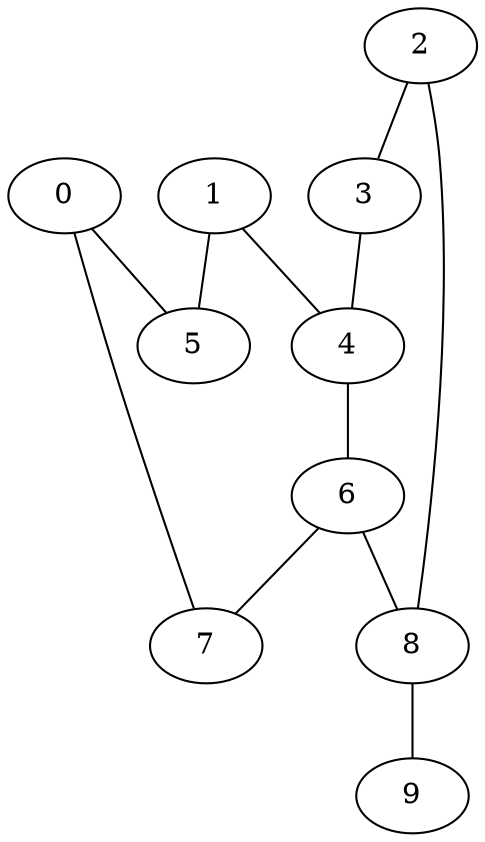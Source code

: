 graph "sampletest150-mod2_image1.bmp" {
	0	 [type=corner,
		x=3,
		y=2];
	7	 [type=corner,
		x=2,
		y=463];
	0 -- 7	 [angle0="-1.57",
		frequency=1,
		type0=line];
	5	 [type=corner,
		x=524,
		y="-23"];
	0 -- 5	 [angle0="-.05",
		frequency=1,
		type0=line];
	1	 [type=corner,
		x=513,
		y=451];
	4	 [type=intersection,
		x=505,
		y=462];
	1 -- 4	 [angle0="-.94",
		frequency=1,
		type0=line];
	1 -- 5	 [angle0="-1.55",
		frequency=1,
		type0=line];
	2	 [type=corner,
		x=7,
		y=524];
	3	 [type=corner,
		x=521,
		y=525];
	2 -- 3	 [angle0=".00",
		frequency=1,
		type0=line];
	8	 [type=intersection,
		x=2,
		y=463];
	2 -- 8	 [angle0="1.49",
		frequency=1,
		type0=line];
	3 -- 4	 [angle0="1.32",
		frequency=1,
		type0=line];
	6	 [type=intersection,
		x=21,
		y=469];
	4 -- 6	 [angle0="-.01",
		frequency=1,
		type0=line];
	6 -- 7	 [angle0=".31",
		frequency=1,
		type0=line];
	6 -- 8	 [angle0=".31",
		frequency=1,
		type0=line];
	9	 [type=endpoint,
		x=25,
		y=472];
	8 -- 9	 [angle0=".37",
		frequency=1,
		type0=line];
}

